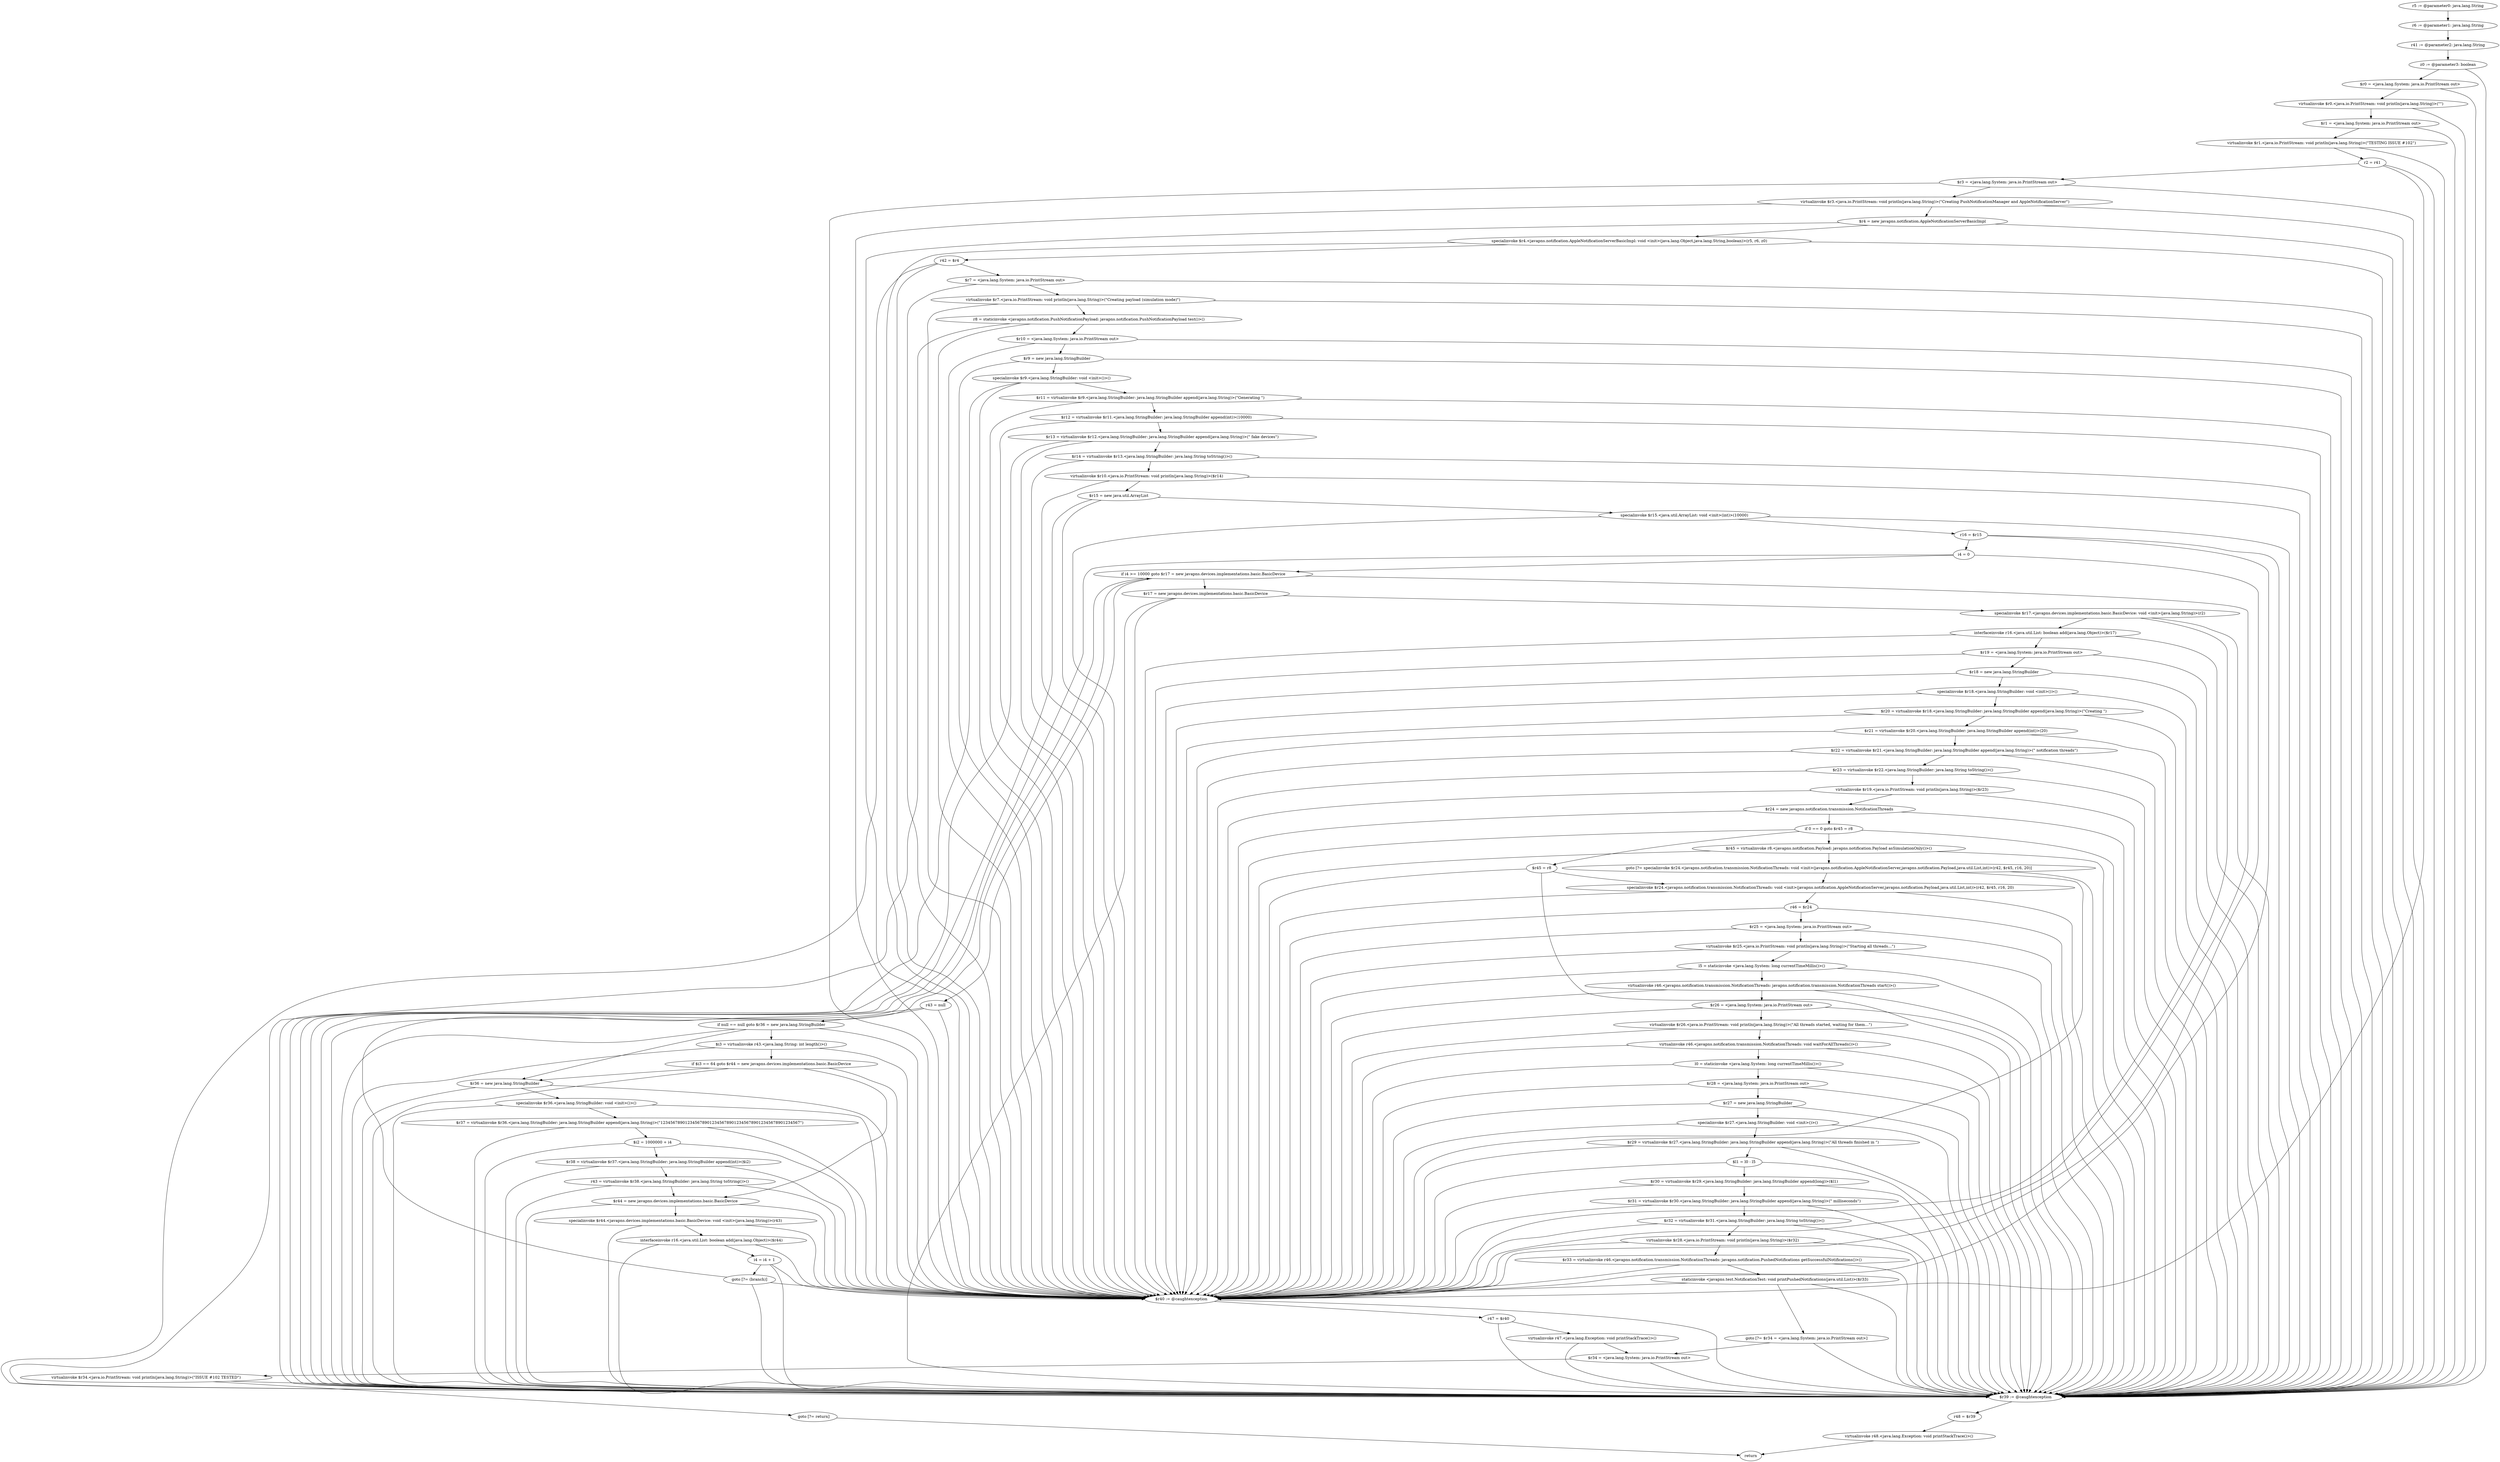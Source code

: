 digraph "unitGraph" {
    "r5 := @parameter0: java.lang.String"
    "r6 := @parameter1: java.lang.String"
    "r41 := @parameter2: java.lang.String"
    "z0 := @parameter3: boolean"
    "$r0 = <java.lang.System: java.io.PrintStream out>"
    "virtualinvoke $r0.<java.io.PrintStream: void println(java.lang.String)>(\"\")"
    "$r1 = <java.lang.System: java.io.PrintStream out>"
    "virtualinvoke $r1.<java.io.PrintStream: void println(java.lang.String)>(\"TESTING ISSUE #102\")"
    "r2 = r41"
    "$r3 = <java.lang.System: java.io.PrintStream out>"
    "virtualinvoke $r3.<java.io.PrintStream: void println(java.lang.String)>(\"Creating PushNotificationManager and AppleNotificationServer\")"
    "$r4 = new javapns.notification.AppleNotificationServerBasicImpl"
    "specialinvoke $r4.<javapns.notification.AppleNotificationServerBasicImpl: void <init>(java.lang.Object,java.lang.String,boolean)>(r5, r6, z0)"
    "r42 = $r4"
    "$r7 = <java.lang.System: java.io.PrintStream out>"
    "virtualinvoke $r7.<java.io.PrintStream: void println(java.lang.String)>(\"Creating payload (simulation mode)\")"
    "r8 = staticinvoke <javapns.notification.PushNotificationPayload: javapns.notification.PushNotificationPayload test()>()"
    "$r10 = <java.lang.System: java.io.PrintStream out>"
    "$r9 = new java.lang.StringBuilder"
    "specialinvoke $r9.<java.lang.StringBuilder: void <init>()>()"
    "$r11 = virtualinvoke $r9.<java.lang.StringBuilder: java.lang.StringBuilder append(java.lang.String)>(\"Generating \")"
    "$r12 = virtualinvoke $r11.<java.lang.StringBuilder: java.lang.StringBuilder append(int)>(10000)"
    "$r13 = virtualinvoke $r12.<java.lang.StringBuilder: java.lang.StringBuilder append(java.lang.String)>(\" fake devices\")"
    "$r14 = virtualinvoke $r13.<java.lang.StringBuilder: java.lang.String toString()>()"
    "virtualinvoke $r10.<java.io.PrintStream: void println(java.lang.String)>($r14)"
    "$r15 = new java.util.ArrayList"
    "specialinvoke $r15.<java.util.ArrayList: void <init>(int)>(10000)"
    "r16 = $r15"
    "i4 = 0"
    "if i4 >= 10000 goto $r17 = new javapns.devices.implementations.basic.BasicDevice"
    "r43 = null"
    "if null == null goto $r36 = new java.lang.StringBuilder"
    "$i3 = virtualinvoke r43.<java.lang.String: int length()>()"
    "if $i3 == 64 goto $r44 = new javapns.devices.implementations.basic.BasicDevice"
    "$r36 = new java.lang.StringBuilder"
    "specialinvoke $r36.<java.lang.StringBuilder: void <init>()>()"
    "$r37 = virtualinvoke $r36.<java.lang.StringBuilder: java.lang.StringBuilder append(java.lang.String)>(\"123456789012345678901234567890123456789012345678901234567\")"
    "$i2 = 1000000 + i4"
    "$r38 = virtualinvoke $r37.<java.lang.StringBuilder: java.lang.StringBuilder append(int)>($i2)"
    "r43 = virtualinvoke $r38.<java.lang.StringBuilder: java.lang.String toString()>()"
    "$r44 = new javapns.devices.implementations.basic.BasicDevice"
    "specialinvoke $r44.<javapns.devices.implementations.basic.BasicDevice: void <init>(java.lang.String)>(r43)"
    "interfaceinvoke r16.<java.util.List: boolean add(java.lang.Object)>($r44)"
    "i4 = i4 + 1"
    "goto [?= (branch)]"
    "$r17 = new javapns.devices.implementations.basic.BasicDevice"
    "specialinvoke $r17.<javapns.devices.implementations.basic.BasicDevice: void <init>(java.lang.String)>(r2)"
    "interfaceinvoke r16.<java.util.List: boolean add(java.lang.Object)>($r17)"
    "$r19 = <java.lang.System: java.io.PrintStream out>"
    "$r18 = new java.lang.StringBuilder"
    "specialinvoke $r18.<java.lang.StringBuilder: void <init>()>()"
    "$r20 = virtualinvoke $r18.<java.lang.StringBuilder: java.lang.StringBuilder append(java.lang.String)>(\"Creating \")"
    "$r21 = virtualinvoke $r20.<java.lang.StringBuilder: java.lang.StringBuilder append(int)>(20)"
    "$r22 = virtualinvoke $r21.<java.lang.StringBuilder: java.lang.StringBuilder append(java.lang.String)>(\" notification threads\")"
    "$r23 = virtualinvoke $r22.<java.lang.StringBuilder: java.lang.String toString()>()"
    "virtualinvoke $r19.<java.io.PrintStream: void println(java.lang.String)>($r23)"
    "$r24 = new javapns.notification.transmission.NotificationThreads"
    "if 0 == 0 goto $r45 = r8"
    "$r45 = virtualinvoke r8.<javapns.notification.Payload: javapns.notification.Payload asSimulationOnly()>()"
    "goto [?= specialinvoke $r24.<javapns.notification.transmission.NotificationThreads: void <init>(javapns.notification.AppleNotificationServer,javapns.notification.Payload,java.util.List,int)>(r42, $r45, r16, 20)]"
    "$r45 = r8"
    "specialinvoke $r24.<javapns.notification.transmission.NotificationThreads: void <init>(javapns.notification.AppleNotificationServer,javapns.notification.Payload,java.util.List,int)>(r42, $r45, r16, 20)"
    "r46 = $r24"
    "$r25 = <java.lang.System: java.io.PrintStream out>"
    "virtualinvoke $r25.<java.io.PrintStream: void println(java.lang.String)>(\"Starting all threads...\")"
    "l5 = staticinvoke <java.lang.System: long currentTimeMillis()>()"
    "virtualinvoke r46.<javapns.notification.transmission.NotificationThreads: javapns.notification.transmission.NotificationThreads start()>()"
    "$r26 = <java.lang.System: java.io.PrintStream out>"
    "virtualinvoke $r26.<java.io.PrintStream: void println(java.lang.String)>(\"All threads started, waiting for them...\")"
    "virtualinvoke r46.<javapns.notification.transmission.NotificationThreads: void waitForAllThreads()>()"
    "l0 = staticinvoke <java.lang.System: long currentTimeMillis()>()"
    "$r28 = <java.lang.System: java.io.PrintStream out>"
    "$r27 = new java.lang.StringBuilder"
    "specialinvoke $r27.<java.lang.StringBuilder: void <init>()>()"
    "$r29 = virtualinvoke $r27.<java.lang.StringBuilder: java.lang.StringBuilder append(java.lang.String)>(\"All threads finished in \")"
    "$l1 = l0 - l5"
    "$r30 = virtualinvoke $r29.<java.lang.StringBuilder: java.lang.StringBuilder append(long)>($l1)"
    "$r31 = virtualinvoke $r30.<java.lang.StringBuilder: java.lang.StringBuilder append(java.lang.String)>(\" milliseconds\")"
    "$r32 = virtualinvoke $r31.<java.lang.StringBuilder: java.lang.String toString()>()"
    "virtualinvoke $r28.<java.io.PrintStream: void println(java.lang.String)>($r32)"
    "$r33 = virtualinvoke r46.<javapns.notification.transmission.NotificationThreads: javapns.notification.PushedNotifications getSuccessfulNotifications()>()"
    "staticinvoke <javapns.test.NotificationTest: void printPushedNotifications(java.util.List)>($r33)"
    "goto [?= $r34 = <java.lang.System: java.io.PrintStream out>]"
    "$r40 := @caughtexception"
    "r47 = $r40"
    "virtualinvoke r47.<java.lang.Exception: void printStackTrace()>()"
    "$r34 = <java.lang.System: java.io.PrintStream out>"
    "virtualinvoke $r34.<java.io.PrintStream: void println(java.lang.String)>(\"ISSUE #102 TESTED\")"
    "goto [?= return]"
    "$r39 := @caughtexception"
    "r48 = $r39"
    "virtualinvoke r48.<java.lang.Exception: void printStackTrace()>()"
    "return"
    "r5 := @parameter0: java.lang.String"->"r6 := @parameter1: java.lang.String";
    "r6 := @parameter1: java.lang.String"->"r41 := @parameter2: java.lang.String";
    "r41 := @parameter2: java.lang.String"->"z0 := @parameter3: boolean";
    "z0 := @parameter3: boolean"->"$r0 = <java.lang.System: java.io.PrintStream out>";
    "z0 := @parameter3: boolean"->"$r39 := @caughtexception";
    "$r0 = <java.lang.System: java.io.PrintStream out>"->"virtualinvoke $r0.<java.io.PrintStream: void println(java.lang.String)>(\"\")";
    "$r0 = <java.lang.System: java.io.PrintStream out>"->"$r39 := @caughtexception";
    "virtualinvoke $r0.<java.io.PrintStream: void println(java.lang.String)>(\"\")"->"$r1 = <java.lang.System: java.io.PrintStream out>";
    "virtualinvoke $r0.<java.io.PrintStream: void println(java.lang.String)>(\"\")"->"$r39 := @caughtexception";
    "$r1 = <java.lang.System: java.io.PrintStream out>"->"virtualinvoke $r1.<java.io.PrintStream: void println(java.lang.String)>(\"TESTING ISSUE #102\")";
    "$r1 = <java.lang.System: java.io.PrintStream out>"->"$r39 := @caughtexception";
    "virtualinvoke $r1.<java.io.PrintStream: void println(java.lang.String)>(\"TESTING ISSUE #102\")"->"r2 = r41";
    "virtualinvoke $r1.<java.io.PrintStream: void println(java.lang.String)>(\"TESTING ISSUE #102\")"->"$r39 := @caughtexception";
    "r2 = r41"->"$r40 := @caughtexception";
    "r2 = r41"->"$r39 := @caughtexception";
    "r2 = r41"->"$r3 = <java.lang.System: java.io.PrintStream out>";
    "$r3 = <java.lang.System: java.io.PrintStream out>"->"$r40 := @caughtexception";
    "$r3 = <java.lang.System: java.io.PrintStream out>"->"$r39 := @caughtexception";
    "$r3 = <java.lang.System: java.io.PrintStream out>"->"virtualinvoke $r3.<java.io.PrintStream: void println(java.lang.String)>(\"Creating PushNotificationManager and AppleNotificationServer\")";
    "virtualinvoke $r3.<java.io.PrintStream: void println(java.lang.String)>(\"Creating PushNotificationManager and AppleNotificationServer\")"->"$r40 := @caughtexception";
    "virtualinvoke $r3.<java.io.PrintStream: void println(java.lang.String)>(\"Creating PushNotificationManager and AppleNotificationServer\")"->"$r39 := @caughtexception";
    "virtualinvoke $r3.<java.io.PrintStream: void println(java.lang.String)>(\"Creating PushNotificationManager and AppleNotificationServer\")"->"$r4 = new javapns.notification.AppleNotificationServerBasicImpl";
    "$r4 = new javapns.notification.AppleNotificationServerBasicImpl"->"$r40 := @caughtexception";
    "$r4 = new javapns.notification.AppleNotificationServerBasicImpl"->"$r39 := @caughtexception";
    "$r4 = new javapns.notification.AppleNotificationServerBasicImpl"->"specialinvoke $r4.<javapns.notification.AppleNotificationServerBasicImpl: void <init>(java.lang.Object,java.lang.String,boolean)>(r5, r6, z0)";
    "specialinvoke $r4.<javapns.notification.AppleNotificationServerBasicImpl: void <init>(java.lang.Object,java.lang.String,boolean)>(r5, r6, z0)"->"$r40 := @caughtexception";
    "specialinvoke $r4.<javapns.notification.AppleNotificationServerBasicImpl: void <init>(java.lang.Object,java.lang.String,boolean)>(r5, r6, z0)"->"$r39 := @caughtexception";
    "specialinvoke $r4.<javapns.notification.AppleNotificationServerBasicImpl: void <init>(java.lang.Object,java.lang.String,boolean)>(r5, r6, z0)"->"r42 = $r4";
    "r42 = $r4"->"$r40 := @caughtexception";
    "r42 = $r4"->"$r39 := @caughtexception";
    "r42 = $r4"->"$r7 = <java.lang.System: java.io.PrintStream out>";
    "$r7 = <java.lang.System: java.io.PrintStream out>"->"$r40 := @caughtexception";
    "$r7 = <java.lang.System: java.io.PrintStream out>"->"$r39 := @caughtexception";
    "$r7 = <java.lang.System: java.io.PrintStream out>"->"virtualinvoke $r7.<java.io.PrintStream: void println(java.lang.String)>(\"Creating payload (simulation mode)\")";
    "virtualinvoke $r7.<java.io.PrintStream: void println(java.lang.String)>(\"Creating payload (simulation mode)\")"->"$r40 := @caughtexception";
    "virtualinvoke $r7.<java.io.PrintStream: void println(java.lang.String)>(\"Creating payload (simulation mode)\")"->"$r39 := @caughtexception";
    "virtualinvoke $r7.<java.io.PrintStream: void println(java.lang.String)>(\"Creating payload (simulation mode)\")"->"r8 = staticinvoke <javapns.notification.PushNotificationPayload: javapns.notification.PushNotificationPayload test()>()";
    "r8 = staticinvoke <javapns.notification.PushNotificationPayload: javapns.notification.PushNotificationPayload test()>()"->"$r40 := @caughtexception";
    "r8 = staticinvoke <javapns.notification.PushNotificationPayload: javapns.notification.PushNotificationPayload test()>()"->"$r39 := @caughtexception";
    "r8 = staticinvoke <javapns.notification.PushNotificationPayload: javapns.notification.PushNotificationPayload test()>()"->"$r10 = <java.lang.System: java.io.PrintStream out>";
    "$r10 = <java.lang.System: java.io.PrintStream out>"->"$r40 := @caughtexception";
    "$r10 = <java.lang.System: java.io.PrintStream out>"->"$r39 := @caughtexception";
    "$r10 = <java.lang.System: java.io.PrintStream out>"->"$r9 = new java.lang.StringBuilder";
    "$r9 = new java.lang.StringBuilder"->"$r40 := @caughtexception";
    "$r9 = new java.lang.StringBuilder"->"$r39 := @caughtexception";
    "$r9 = new java.lang.StringBuilder"->"specialinvoke $r9.<java.lang.StringBuilder: void <init>()>()";
    "specialinvoke $r9.<java.lang.StringBuilder: void <init>()>()"->"$r40 := @caughtexception";
    "specialinvoke $r9.<java.lang.StringBuilder: void <init>()>()"->"$r39 := @caughtexception";
    "specialinvoke $r9.<java.lang.StringBuilder: void <init>()>()"->"$r11 = virtualinvoke $r9.<java.lang.StringBuilder: java.lang.StringBuilder append(java.lang.String)>(\"Generating \")";
    "$r11 = virtualinvoke $r9.<java.lang.StringBuilder: java.lang.StringBuilder append(java.lang.String)>(\"Generating \")"->"$r40 := @caughtexception";
    "$r11 = virtualinvoke $r9.<java.lang.StringBuilder: java.lang.StringBuilder append(java.lang.String)>(\"Generating \")"->"$r39 := @caughtexception";
    "$r11 = virtualinvoke $r9.<java.lang.StringBuilder: java.lang.StringBuilder append(java.lang.String)>(\"Generating \")"->"$r12 = virtualinvoke $r11.<java.lang.StringBuilder: java.lang.StringBuilder append(int)>(10000)";
    "$r12 = virtualinvoke $r11.<java.lang.StringBuilder: java.lang.StringBuilder append(int)>(10000)"->"$r40 := @caughtexception";
    "$r12 = virtualinvoke $r11.<java.lang.StringBuilder: java.lang.StringBuilder append(int)>(10000)"->"$r39 := @caughtexception";
    "$r12 = virtualinvoke $r11.<java.lang.StringBuilder: java.lang.StringBuilder append(int)>(10000)"->"$r13 = virtualinvoke $r12.<java.lang.StringBuilder: java.lang.StringBuilder append(java.lang.String)>(\" fake devices\")";
    "$r13 = virtualinvoke $r12.<java.lang.StringBuilder: java.lang.StringBuilder append(java.lang.String)>(\" fake devices\")"->"$r40 := @caughtexception";
    "$r13 = virtualinvoke $r12.<java.lang.StringBuilder: java.lang.StringBuilder append(java.lang.String)>(\" fake devices\")"->"$r39 := @caughtexception";
    "$r13 = virtualinvoke $r12.<java.lang.StringBuilder: java.lang.StringBuilder append(java.lang.String)>(\" fake devices\")"->"$r14 = virtualinvoke $r13.<java.lang.StringBuilder: java.lang.String toString()>()";
    "$r14 = virtualinvoke $r13.<java.lang.StringBuilder: java.lang.String toString()>()"->"$r40 := @caughtexception";
    "$r14 = virtualinvoke $r13.<java.lang.StringBuilder: java.lang.String toString()>()"->"$r39 := @caughtexception";
    "$r14 = virtualinvoke $r13.<java.lang.StringBuilder: java.lang.String toString()>()"->"virtualinvoke $r10.<java.io.PrintStream: void println(java.lang.String)>($r14)";
    "virtualinvoke $r10.<java.io.PrintStream: void println(java.lang.String)>($r14)"->"$r40 := @caughtexception";
    "virtualinvoke $r10.<java.io.PrintStream: void println(java.lang.String)>($r14)"->"$r39 := @caughtexception";
    "virtualinvoke $r10.<java.io.PrintStream: void println(java.lang.String)>($r14)"->"$r15 = new java.util.ArrayList";
    "$r15 = new java.util.ArrayList"->"$r40 := @caughtexception";
    "$r15 = new java.util.ArrayList"->"$r39 := @caughtexception";
    "$r15 = new java.util.ArrayList"->"specialinvoke $r15.<java.util.ArrayList: void <init>(int)>(10000)";
    "specialinvoke $r15.<java.util.ArrayList: void <init>(int)>(10000)"->"$r40 := @caughtexception";
    "specialinvoke $r15.<java.util.ArrayList: void <init>(int)>(10000)"->"$r39 := @caughtexception";
    "specialinvoke $r15.<java.util.ArrayList: void <init>(int)>(10000)"->"r16 = $r15";
    "r16 = $r15"->"$r40 := @caughtexception";
    "r16 = $r15"->"$r39 := @caughtexception";
    "r16 = $r15"->"i4 = 0";
    "i4 = 0"->"$r40 := @caughtexception";
    "i4 = 0"->"$r39 := @caughtexception";
    "i4 = 0"->"if i4 >= 10000 goto $r17 = new javapns.devices.implementations.basic.BasicDevice";
    "if i4 >= 10000 goto $r17 = new javapns.devices.implementations.basic.BasicDevice"->"r43 = null";
    "if i4 >= 10000 goto $r17 = new javapns.devices.implementations.basic.BasicDevice"->"$r17 = new javapns.devices.implementations.basic.BasicDevice";
    "if i4 >= 10000 goto $r17 = new javapns.devices.implementations.basic.BasicDevice"->"$r40 := @caughtexception";
    "if i4 >= 10000 goto $r17 = new javapns.devices.implementations.basic.BasicDevice"->"$r39 := @caughtexception";
    "r43 = null"->"$r40 := @caughtexception";
    "r43 = null"->"$r39 := @caughtexception";
    "r43 = null"->"if null == null goto $r36 = new java.lang.StringBuilder";
    "if null == null goto $r36 = new java.lang.StringBuilder"->"$i3 = virtualinvoke r43.<java.lang.String: int length()>()";
    "if null == null goto $r36 = new java.lang.StringBuilder"->"$r36 = new java.lang.StringBuilder";
    "if null == null goto $r36 = new java.lang.StringBuilder"->"$r40 := @caughtexception";
    "if null == null goto $r36 = new java.lang.StringBuilder"->"$r39 := @caughtexception";
    "$i3 = virtualinvoke r43.<java.lang.String: int length()>()"->"$r40 := @caughtexception";
    "$i3 = virtualinvoke r43.<java.lang.String: int length()>()"->"$r39 := @caughtexception";
    "$i3 = virtualinvoke r43.<java.lang.String: int length()>()"->"if $i3 == 64 goto $r44 = new javapns.devices.implementations.basic.BasicDevice";
    "if $i3 == 64 goto $r44 = new javapns.devices.implementations.basic.BasicDevice"->"$r36 = new java.lang.StringBuilder";
    "if $i3 == 64 goto $r44 = new javapns.devices.implementations.basic.BasicDevice"->"$r44 = new javapns.devices.implementations.basic.BasicDevice";
    "if $i3 == 64 goto $r44 = new javapns.devices.implementations.basic.BasicDevice"->"$r40 := @caughtexception";
    "if $i3 == 64 goto $r44 = new javapns.devices.implementations.basic.BasicDevice"->"$r39 := @caughtexception";
    "$r36 = new java.lang.StringBuilder"->"$r40 := @caughtexception";
    "$r36 = new java.lang.StringBuilder"->"$r39 := @caughtexception";
    "$r36 = new java.lang.StringBuilder"->"specialinvoke $r36.<java.lang.StringBuilder: void <init>()>()";
    "specialinvoke $r36.<java.lang.StringBuilder: void <init>()>()"->"$r40 := @caughtexception";
    "specialinvoke $r36.<java.lang.StringBuilder: void <init>()>()"->"$r39 := @caughtexception";
    "specialinvoke $r36.<java.lang.StringBuilder: void <init>()>()"->"$r37 = virtualinvoke $r36.<java.lang.StringBuilder: java.lang.StringBuilder append(java.lang.String)>(\"123456789012345678901234567890123456789012345678901234567\")";
    "$r37 = virtualinvoke $r36.<java.lang.StringBuilder: java.lang.StringBuilder append(java.lang.String)>(\"123456789012345678901234567890123456789012345678901234567\")"->"$r40 := @caughtexception";
    "$r37 = virtualinvoke $r36.<java.lang.StringBuilder: java.lang.StringBuilder append(java.lang.String)>(\"123456789012345678901234567890123456789012345678901234567\")"->"$r39 := @caughtexception";
    "$r37 = virtualinvoke $r36.<java.lang.StringBuilder: java.lang.StringBuilder append(java.lang.String)>(\"123456789012345678901234567890123456789012345678901234567\")"->"$i2 = 1000000 + i4";
    "$i2 = 1000000 + i4"->"$r40 := @caughtexception";
    "$i2 = 1000000 + i4"->"$r39 := @caughtexception";
    "$i2 = 1000000 + i4"->"$r38 = virtualinvoke $r37.<java.lang.StringBuilder: java.lang.StringBuilder append(int)>($i2)";
    "$r38 = virtualinvoke $r37.<java.lang.StringBuilder: java.lang.StringBuilder append(int)>($i2)"->"$r40 := @caughtexception";
    "$r38 = virtualinvoke $r37.<java.lang.StringBuilder: java.lang.StringBuilder append(int)>($i2)"->"$r39 := @caughtexception";
    "$r38 = virtualinvoke $r37.<java.lang.StringBuilder: java.lang.StringBuilder append(int)>($i2)"->"r43 = virtualinvoke $r38.<java.lang.StringBuilder: java.lang.String toString()>()";
    "r43 = virtualinvoke $r38.<java.lang.StringBuilder: java.lang.String toString()>()"->"$r40 := @caughtexception";
    "r43 = virtualinvoke $r38.<java.lang.StringBuilder: java.lang.String toString()>()"->"$r39 := @caughtexception";
    "r43 = virtualinvoke $r38.<java.lang.StringBuilder: java.lang.String toString()>()"->"$r44 = new javapns.devices.implementations.basic.BasicDevice";
    "$r44 = new javapns.devices.implementations.basic.BasicDevice"->"$r40 := @caughtexception";
    "$r44 = new javapns.devices.implementations.basic.BasicDevice"->"$r39 := @caughtexception";
    "$r44 = new javapns.devices.implementations.basic.BasicDevice"->"specialinvoke $r44.<javapns.devices.implementations.basic.BasicDevice: void <init>(java.lang.String)>(r43)";
    "specialinvoke $r44.<javapns.devices.implementations.basic.BasicDevice: void <init>(java.lang.String)>(r43)"->"$r40 := @caughtexception";
    "specialinvoke $r44.<javapns.devices.implementations.basic.BasicDevice: void <init>(java.lang.String)>(r43)"->"$r39 := @caughtexception";
    "specialinvoke $r44.<javapns.devices.implementations.basic.BasicDevice: void <init>(java.lang.String)>(r43)"->"interfaceinvoke r16.<java.util.List: boolean add(java.lang.Object)>($r44)";
    "interfaceinvoke r16.<java.util.List: boolean add(java.lang.Object)>($r44)"->"$r40 := @caughtexception";
    "interfaceinvoke r16.<java.util.List: boolean add(java.lang.Object)>($r44)"->"$r39 := @caughtexception";
    "interfaceinvoke r16.<java.util.List: boolean add(java.lang.Object)>($r44)"->"i4 = i4 + 1";
    "i4 = i4 + 1"->"$r40 := @caughtexception";
    "i4 = i4 + 1"->"$r39 := @caughtexception";
    "i4 = i4 + 1"->"goto [?= (branch)]";
    "goto [?= (branch)]"->"$r40 := @caughtexception";
    "goto [?= (branch)]"->"$r39 := @caughtexception";
    "goto [?= (branch)]"->"if i4 >= 10000 goto $r17 = new javapns.devices.implementations.basic.BasicDevice";
    "$r17 = new javapns.devices.implementations.basic.BasicDevice"->"$r40 := @caughtexception";
    "$r17 = new javapns.devices.implementations.basic.BasicDevice"->"$r39 := @caughtexception";
    "$r17 = new javapns.devices.implementations.basic.BasicDevice"->"specialinvoke $r17.<javapns.devices.implementations.basic.BasicDevice: void <init>(java.lang.String)>(r2)";
    "specialinvoke $r17.<javapns.devices.implementations.basic.BasicDevice: void <init>(java.lang.String)>(r2)"->"$r40 := @caughtexception";
    "specialinvoke $r17.<javapns.devices.implementations.basic.BasicDevice: void <init>(java.lang.String)>(r2)"->"$r39 := @caughtexception";
    "specialinvoke $r17.<javapns.devices.implementations.basic.BasicDevice: void <init>(java.lang.String)>(r2)"->"interfaceinvoke r16.<java.util.List: boolean add(java.lang.Object)>($r17)";
    "interfaceinvoke r16.<java.util.List: boolean add(java.lang.Object)>($r17)"->"$r40 := @caughtexception";
    "interfaceinvoke r16.<java.util.List: boolean add(java.lang.Object)>($r17)"->"$r39 := @caughtexception";
    "interfaceinvoke r16.<java.util.List: boolean add(java.lang.Object)>($r17)"->"$r19 = <java.lang.System: java.io.PrintStream out>";
    "$r19 = <java.lang.System: java.io.PrintStream out>"->"$r40 := @caughtexception";
    "$r19 = <java.lang.System: java.io.PrintStream out>"->"$r39 := @caughtexception";
    "$r19 = <java.lang.System: java.io.PrintStream out>"->"$r18 = new java.lang.StringBuilder";
    "$r18 = new java.lang.StringBuilder"->"$r40 := @caughtexception";
    "$r18 = new java.lang.StringBuilder"->"$r39 := @caughtexception";
    "$r18 = new java.lang.StringBuilder"->"specialinvoke $r18.<java.lang.StringBuilder: void <init>()>()";
    "specialinvoke $r18.<java.lang.StringBuilder: void <init>()>()"->"$r40 := @caughtexception";
    "specialinvoke $r18.<java.lang.StringBuilder: void <init>()>()"->"$r39 := @caughtexception";
    "specialinvoke $r18.<java.lang.StringBuilder: void <init>()>()"->"$r20 = virtualinvoke $r18.<java.lang.StringBuilder: java.lang.StringBuilder append(java.lang.String)>(\"Creating \")";
    "$r20 = virtualinvoke $r18.<java.lang.StringBuilder: java.lang.StringBuilder append(java.lang.String)>(\"Creating \")"->"$r40 := @caughtexception";
    "$r20 = virtualinvoke $r18.<java.lang.StringBuilder: java.lang.StringBuilder append(java.lang.String)>(\"Creating \")"->"$r39 := @caughtexception";
    "$r20 = virtualinvoke $r18.<java.lang.StringBuilder: java.lang.StringBuilder append(java.lang.String)>(\"Creating \")"->"$r21 = virtualinvoke $r20.<java.lang.StringBuilder: java.lang.StringBuilder append(int)>(20)";
    "$r21 = virtualinvoke $r20.<java.lang.StringBuilder: java.lang.StringBuilder append(int)>(20)"->"$r40 := @caughtexception";
    "$r21 = virtualinvoke $r20.<java.lang.StringBuilder: java.lang.StringBuilder append(int)>(20)"->"$r39 := @caughtexception";
    "$r21 = virtualinvoke $r20.<java.lang.StringBuilder: java.lang.StringBuilder append(int)>(20)"->"$r22 = virtualinvoke $r21.<java.lang.StringBuilder: java.lang.StringBuilder append(java.lang.String)>(\" notification threads\")";
    "$r22 = virtualinvoke $r21.<java.lang.StringBuilder: java.lang.StringBuilder append(java.lang.String)>(\" notification threads\")"->"$r40 := @caughtexception";
    "$r22 = virtualinvoke $r21.<java.lang.StringBuilder: java.lang.StringBuilder append(java.lang.String)>(\" notification threads\")"->"$r39 := @caughtexception";
    "$r22 = virtualinvoke $r21.<java.lang.StringBuilder: java.lang.StringBuilder append(java.lang.String)>(\" notification threads\")"->"$r23 = virtualinvoke $r22.<java.lang.StringBuilder: java.lang.String toString()>()";
    "$r23 = virtualinvoke $r22.<java.lang.StringBuilder: java.lang.String toString()>()"->"$r40 := @caughtexception";
    "$r23 = virtualinvoke $r22.<java.lang.StringBuilder: java.lang.String toString()>()"->"$r39 := @caughtexception";
    "$r23 = virtualinvoke $r22.<java.lang.StringBuilder: java.lang.String toString()>()"->"virtualinvoke $r19.<java.io.PrintStream: void println(java.lang.String)>($r23)";
    "virtualinvoke $r19.<java.io.PrintStream: void println(java.lang.String)>($r23)"->"$r40 := @caughtexception";
    "virtualinvoke $r19.<java.io.PrintStream: void println(java.lang.String)>($r23)"->"$r39 := @caughtexception";
    "virtualinvoke $r19.<java.io.PrintStream: void println(java.lang.String)>($r23)"->"$r24 = new javapns.notification.transmission.NotificationThreads";
    "$r24 = new javapns.notification.transmission.NotificationThreads"->"$r40 := @caughtexception";
    "$r24 = new javapns.notification.transmission.NotificationThreads"->"$r39 := @caughtexception";
    "$r24 = new javapns.notification.transmission.NotificationThreads"->"if 0 == 0 goto $r45 = r8";
    "if 0 == 0 goto $r45 = r8"->"$r45 = virtualinvoke r8.<javapns.notification.Payload: javapns.notification.Payload asSimulationOnly()>()";
    "if 0 == 0 goto $r45 = r8"->"$r45 = r8";
    "if 0 == 0 goto $r45 = r8"->"$r40 := @caughtexception";
    "if 0 == 0 goto $r45 = r8"->"$r39 := @caughtexception";
    "$r45 = virtualinvoke r8.<javapns.notification.Payload: javapns.notification.Payload asSimulationOnly()>()"->"$r40 := @caughtexception";
    "$r45 = virtualinvoke r8.<javapns.notification.Payload: javapns.notification.Payload asSimulationOnly()>()"->"$r39 := @caughtexception";
    "$r45 = virtualinvoke r8.<javapns.notification.Payload: javapns.notification.Payload asSimulationOnly()>()"->"goto [?= specialinvoke $r24.<javapns.notification.transmission.NotificationThreads: void <init>(javapns.notification.AppleNotificationServer,javapns.notification.Payload,java.util.List,int)>(r42, $r45, r16, 20)]";
    "goto [?= specialinvoke $r24.<javapns.notification.transmission.NotificationThreads: void <init>(javapns.notification.AppleNotificationServer,javapns.notification.Payload,java.util.List,int)>(r42, $r45, r16, 20)]"->"$r40 := @caughtexception";
    "goto [?= specialinvoke $r24.<javapns.notification.transmission.NotificationThreads: void <init>(javapns.notification.AppleNotificationServer,javapns.notification.Payload,java.util.List,int)>(r42, $r45, r16, 20)]"->"$r39 := @caughtexception";
    "goto [?= specialinvoke $r24.<javapns.notification.transmission.NotificationThreads: void <init>(javapns.notification.AppleNotificationServer,javapns.notification.Payload,java.util.List,int)>(r42, $r45, r16, 20)]"->"specialinvoke $r24.<javapns.notification.transmission.NotificationThreads: void <init>(javapns.notification.AppleNotificationServer,javapns.notification.Payload,java.util.List,int)>(r42, $r45, r16, 20)";
    "$r45 = r8"->"$r40 := @caughtexception";
    "$r45 = r8"->"$r39 := @caughtexception";
    "$r45 = r8"->"specialinvoke $r24.<javapns.notification.transmission.NotificationThreads: void <init>(javapns.notification.AppleNotificationServer,javapns.notification.Payload,java.util.List,int)>(r42, $r45, r16, 20)";
    "specialinvoke $r24.<javapns.notification.transmission.NotificationThreads: void <init>(javapns.notification.AppleNotificationServer,javapns.notification.Payload,java.util.List,int)>(r42, $r45, r16, 20)"->"$r40 := @caughtexception";
    "specialinvoke $r24.<javapns.notification.transmission.NotificationThreads: void <init>(javapns.notification.AppleNotificationServer,javapns.notification.Payload,java.util.List,int)>(r42, $r45, r16, 20)"->"$r39 := @caughtexception";
    "specialinvoke $r24.<javapns.notification.transmission.NotificationThreads: void <init>(javapns.notification.AppleNotificationServer,javapns.notification.Payload,java.util.List,int)>(r42, $r45, r16, 20)"->"r46 = $r24";
    "r46 = $r24"->"$r40 := @caughtexception";
    "r46 = $r24"->"$r39 := @caughtexception";
    "r46 = $r24"->"$r25 = <java.lang.System: java.io.PrintStream out>";
    "$r25 = <java.lang.System: java.io.PrintStream out>"->"$r40 := @caughtexception";
    "$r25 = <java.lang.System: java.io.PrintStream out>"->"$r39 := @caughtexception";
    "$r25 = <java.lang.System: java.io.PrintStream out>"->"virtualinvoke $r25.<java.io.PrintStream: void println(java.lang.String)>(\"Starting all threads...\")";
    "virtualinvoke $r25.<java.io.PrintStream: void println(java.lang.String)>(\"Starting all threads...\")"->"$r40 := @caughtexception";
    "virtualinvoke $r25.<java.io.PrintStream: void println(java.lang.String)>(\"Starting all threads...\")"->"$r39 := @caughtexception";
    "virtualinvoke $r25.<java.io.PrintStream: void println(java.lang.String)>(\"Starting all threads...\")"->"l5 = staticinvoke <java.lang.System: long currentTimeMillis()>()";
    "l5 = staticinvoke <java.lang.System: long currentTimeMillis()>()"->"$r40 := @caughtexception";
    "l5 = staticinvoke <java.lang.System: long currentTimeMillis()>()"->"$r39 := @caughtexception";
    "l5 = staticinvoke <java.lang.System: long currentTimeMillis()>()"->"virtualinvoke r46.<javapns.notification.transmission.NotificationThreads: javapns.notification.transmission.NotificationThreads start()>()";
    "virtualinvoke r46.<javapns.notification.transmission.NotificationThreads: javapns.notification.transmission.NotificationThreads start()>()"->"$r40 := @caughtexception";
    "virtualinvoke r46.<javapns.notification.transmission.NotificationThreads: javapns.notification.transmission.NotificationThreads start()>()"->"$r39 := @caughtexception";
    "virtualinvoke r46.<javapns.notification.transmission.NotificationThreads: javapns.notification.transmission.NotificationThreads start()>()"->"$r26 = <java.lang.System: java.io.PrintStream out>";
    "$r26 = <java.lang.System: java.io.PrintStream out>"->"$r40 := @caughtexception";
    "$r26 = <java.lang.System: java.io.PrintStream out>"->"$r39 := @caughtexception";
    "$r26 = <java.lang.System: java.io.PrintStream out>"->"virtualinvoke $r26.<java.io.PrintStream: void println(java.lang.String)>(\"All threads started, waiting for them...\")";
    "virtualinvoke $r26.<java.io.PrintStream: void println(java.lang.String)>(\"All threads started, waiting for them...\")"->"$r40 := @caughtexception";
    "virtualinvoke $r26.<java.io.PrintStream: void println(java.lang.String)>(\"All threads started, waiting for them...\")"->"$r39 := @caughtexception";
    "virtualinvoke $r26.<java.io.PrintStream: void println(java.lang.String)>(\"All threads started, waiting for them...\")"->"virtualinvoke r46.<javapns.notification.transmission.NotificationThreads: void waitForAllThreads()>()";
    "virtualinvoke r46.<javapns.notification.transmission.NotificationThreads: void waitForAllThreads()>()"->"$r40 := @caughtexception";
    "virtualinvoke r46.<javapns.notification.transmission.NotificationThreads: void waitForAllThreads()>()"->"$r39 := @caughtexception";
    "virtualinvoke r46.<javapns.notification.transmission.NotificationThreads: void waitForAllThreads()>()"->"l0 = staticinvoke <java.lang.System: long currentTimeMillis()>()";
    "l0 = staticinvoke <java.lang.System: long currentTimeMillis()>()"->"$r40 := @caughtexception";
    "l0 = staticinvoke <java.lang.System: long currentTimeMillis()>()"->"$r39 := @caughtexception";
    "l0 = staticinvoke <java.lang.System: long currentTimeMillis()>()"->"$r28 = <java.lang.System: java.io.PrintStream out>";
    "$r28 = <java.lang.System: java.io.PrintStream out>"->"$r40 := @caughtexception";
    "$r28 = <java.lang.System: java.io.PrintStream out>"->"$r39 := @caughtexception";
    "$r28 = <java.lang.System: java.io.PrintStream out>"->"$r27 = new java.lang.StringBuilder";
    "$r27 = new java.lang.StringBuilder"->"$r40 := @caughtexception";
    "$r27 = new java.lang.StringBuilder"->"$r39 := @caughtexception";
    "$r27 = new java.lang.StringBuilder"->"specialinvoke $r27.<java.lang.StringBuilder: void <init>()>()";
    "specialinvoke $r27.<java.lang.StringBuilder: void <init>()>()"->"$r40 := @caughtexception";
    "specialinvoke $r27.<java.lang.StringBuilder: void <init>()>()"->"$r39 := @caughtexception";
    "specialinvoke $r27.<java.lang.StringBuilder: void <init>()>()"->"$r29 = virtualinvoke $r27.<java.lang.StringBuilder: java.lang.StringBuilder append(java.lang.String)>(\"All threads finished in \")";
    "$r29 = virtualinvoke $r27.<java.lang.StringBuilder: java.lang.StringBuilder append(java.lang.String)>(\"All threads finished in \")"->"$r40 := @caughtexception";
    "$r29 = virtualinvoke $r27.<java.lang.StringBuilder: java.lang.StringBuilder append(java.lang.String)>(\"All threads finished in \")"->"$r39 := @caughtexception";
    "$r29 = virtualinvoke $r27.<java.lang.StringBuilder: java.lang.StringBuilder append(java.lang.String)>(\"All threads finished in \")"->"$l1 = l0 - l5";
    "$l1 = l0 - l5"->"$r40 := @caughtexception";
    "$l1 = l0 - l5"->"$r39 := @caughtexception";
    "$l1 = l0 - l5"->"$r30 = virtualinvoke $r29.<java.lang.StringBuilder: java.lang.StringBuilder append(long)>($l1)";
    "$r30 = virtualinvoke $r29.<java.lang.StringBuilder: java.lang.StringBuilder append(long)>($l1)"->"$r40 := @caughtexception";
    "$r30 = virtualinvoke $r29.<java.lang.StringBuilder: java.lang.StringBuilder append(long)>($l1)"->"$r39 := @caughtexception";
    "$r30 = virtualinvoke $r29.<java.lang.StringBuilder: java.lang.StringBuilder append(long)>($l1)"->"$r31 = virtualinvoke $r30.<java.lang.StringBuilder: java.lang.StringBuilder append(java.lang.String)>(\" milliseconds\")";
    "$r31 = virtualinvoke $r30.<java.lang.StringBuilder: java.lang.StringBuilder append(java.lang.String)>(\" milliseconds\")"->"$r40 := @caughtexception";
    "$r31 = virtualinvoke $r30.<java.lang.StringBuilder: java.lang.StringBuilder append(java.lang.String)>(\" milliseconds\")"->"$r39 := @caughtexception";
    "$r31 = virtualinvoke $r30.<java.lang.StringBuilder: java.lang.StringBuilder append(java.lang.String)>(\" milliseconds\")"->"$r32 = virtualinvoke $r31.<java.lang.StringBuilder: java.lang.String toString()>()";
    "$r32 = virtualinvoke $r31.<java.lang.StringBuilder: java.lang.String toString()>()"->"$r40 := @caughtexception";
    "$r32 = virtualinvoke $r31.<java.lang.StringBuilder: java.lang.String toString()>()"->"$r39 := @caughtexception";
    "$r32 = virtualinvoke $r31.<java.lang.StringBuilder: java.lang.String toString()>()"->"virtualinvoke $r28.<java.io.PrintStream: void println(java.lang.String)>($r32)";
    "virtualinvoke $r28.<java.io.PrintStream: void println(java.lang.String)>($r32)"->"$r40 := @caughtexception";
    "virtualinvoke $r28.<java.io.PrintStream: void println(java.lang.String)>($r32)"->"$r39 := @caughtexception";
    "virtualinvoke $r28.<java.io.PrintStream: void println(java.lang.String)>($r32)"->"$r33 = virtualinvoke r46.<javapns.notification.transmission.NotificationThreads: javapns.notification.PushedNotifications getSuccessfulNotifications()>()";
    "$r33 = virtualinvoke r46.<javapns.notification.transmission.NotificationThreads: javapns.notification.PushedNotifications getSuccessfulNotifications()>()"->"$r40 := @caughtexception";
    "$r33 = virtualinvoke r46.<javapns.notification.transmission.NotificationThreads: javapns.notification.PushedNotifications getSuccessfulNotifications()>()"->"$r39 := @caughtexception";
    "$r33 = virtualinvoke r46.<javapns.notification.transmission.NotificationThreads: javapns.notification.PushedNotifications getSuccessfulNotifications()>()"->"staticinvoke <javapns.test.NotificationTest: void printPushedNotifications(java.util.List)>($r33)";
    "staticinvoke <javapns.test.NotificationTest: void printPushedNotifications(java.util.List)>($r33)"->"$r40 := @caughtexception";
    "staticinvoke <javapns.test.NotificationTest: void printPushedNotifications(java.util.List)>($r33)"->"$r39 := @caughtexception";
    "staticinvoke <javapns.test.NotificationTest: void printPushedNotifications(java.util.List)>($r33)"->"goto [?= $r34 = <java.lang.System: java.io.PrintStream out>]";
    "goto [?= $r34 = <java.lang.System: java.io.PrintStream out>]"->"$r34 = <java.lang.System: java.io.PrintStream out>";
    "goto [?= $r34 = <java.lang.System: java.io.PrintStream out>]"->"$r39 := @caughtexception";
    "$r40 := @caughtexception"->"r47 = $r40";
    "$r40 := @caughtexception"->"$r39 := @caughtexception";
    "r47 = $r40"->"virtualinvoke r47.<java.lang.Exception: void printStackTrace()>()";
    "r47 = $r40"->"$r39 := @caughtexception";
    "virtualinvoke r47.<java.lang.Exception: void printStackTrace()>()"->"$r34 = <java.lang.System: java.io.PrintStream out>";
    "virtualinvoke r47.<java.lang.Exception: void printStackTrace()>()"->"$r39 := @caughtexception";
    "$r34 = <java.lang.System: java.io.PrintStream out>"->"virtualinvoke $r34.<java.io.PrintStream: void println(java.lang.String)>(\"ISSUE #102 TESTED\")";
    "$r34 = <java.lang.System: java.io.PrintStream out>"->"$r39 := @caughtexception";
    "virtualinvoke $r34.<java.io.PrintStream: void println(java.lang.String)>(\"ISSUE #102 TESTED\")"->"goto [?= return]";
    "virtualinvoke $r34.<java.io.PrintStream: void println(java.lang.String)>(\"ISSUE #102 TESTED\")"->"$r39 := @caughtexception";
    "goto [?= return]"->"return";
    "$r39 := @caughtexception"->"r48 = $r39";
    "r48 = $r39"->"virtualinvoke r48.<java.lang.Exception: void printStackTrace()>()";
    "virtualinvoke r48.<java.lang.Exception: void printStackTrace()>()"->"return";
}
